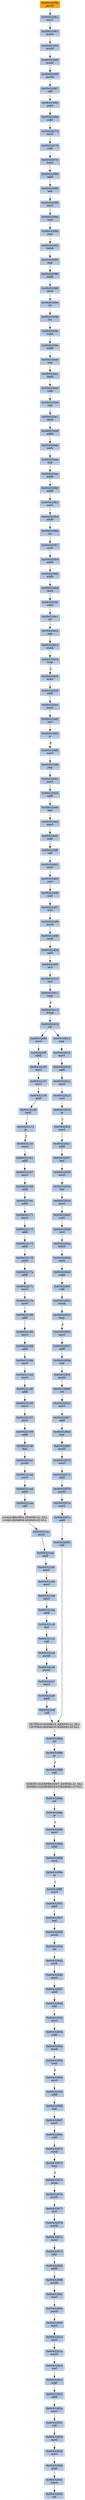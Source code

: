 strict digraph G {
	graph [bgcolor=transparent,
		name=G
	];
	node [color=lightsteelblue,
		fillcolor=lightsteelblue,
		shape=rectangle,
		style=filled
	];
	"0x0043295f"	[label="0x0043295f
addl"];
	"0x00432965"	[label="0x00432965
leal"];
	"0x0043295f" -> "0x00432965"	[color="#000000"];
	"0x00432979"	[label="0x00432979
pushl"];
	"0x0043297c"	[label="0x0043297c
movl"];
	"0x00432979" -> "0x0043297c"	[color="#000000"];
	"0x004320ae"	[label="0x004320ae
addb"];
	"0x004320b0"	[label="0x004320b0
addb"];
	"0x004320ae" -> "0x004320b0"	[color="#000000"];
	"0x0043284b"	[label="0x0043284b
xorb"];
	"0x0043284d"	[label="0x0043284d
subb"];
	"0x0043284b" -> "0x0043284d"	[color="#000000"];
	"0x0043294d"	[label="0x0043294d
leal"];
	"0x0043294f"	[label="0x0043294f
movl"];
	"0x0043294d" -> "0x0043294f"	[color="#000000"];
	"0x004320db"	[label="0x004320db
jmp"];
	"0x004320e3"	[label="0x004320e3
movl"];
	"0x004320db" -> "0x004320e3"	[color="#000000"];
	"0x00432855"	[label="0x00432855
movl"];
	"0x00432857"	[label="0x00432857
addl"];
	"0x00432855" -> "0x00432857"	[color="#000000"];
	"0x00432086"	[label="0x00432086
leal"];
	"0x00432088"	[label="0x00432088
movl"];
	"0x00432086" -> "0x00432088"	[color="#000000"];
	"0x00432954"	[label="0x00432954
subl"];
	"0x0043295a"	[label="0x0043295a
stosb"];
	"0x00432954" -> "0x0043295a"	[color="#000000"];
	"0x0043294f" -> "0x00432954"	[color="#000000"];
	"0x0043285d"	[label="0x0043285d
leal"];
	"0x0043285f"	[label="0x0043285f
pushl"];
	"0x0043285d" -> "0x0043285f"	[color="#000000"];
	"0x00432967"	[label="0x00432967
movl"];
	"0x00432965" -> "0x00432967"	[color="#000000"];
	"0x00432171"	[label="0x00432171
movl"];
	"0x00432173"	[label="0x00432173
addl"];
	"0x00432171" -> "0x00432173"	[color="#000000"];
	"0x0043207e"	[label="0x0043207e
movl"];
	"0x00432080"	[label="0x00432080
addl"];
	"0x0043207e" -> "0x00432080"	[color="#000000"];
	"0x00432061"	[label="0x00432061
movl"];
	"0x00432063"	[label="0x00432063
pushl"];
	"0x00432061" -> "0x00432063"	[color="#000000"];
	"0x0043209e"	[label="0x0043209e
addb"];
	"0x004320a0"	[label="0x004320a0
nop"];
	"0x0043209e" -> "0x004320a0"	[color="#000000"];
	"0x00432907"	[label="0x00432907
leal"];
	"0x00432909"	[label="0x00432909
pushl"];
	"0x00432907" -> "0x00432909"	[color="#000000"];
	"0x00432886"	[label="0x00432886
je"];
	"0x00432888"	[label="0x00432888
call"];
	"0x00432886" -> "0x00432888"	[color="#000000",
		label=F];
	"0x004320ce"	[label="0x004320ce
movl"];
	"0x004320d2"	[label="0x004320d2
incl"];
	"0x004320ce" -> "0x004320d2"	[color="#000000"];
	"0x004320b9"	[label="0x004320b9
addb"];
	"0x004320bb"	[label="0x004320bb
addb"];
	"0x004320b9" -> "0x004320bb"	[color="#000000"];
	GETPROCADDRESS_KERNEL32_DLL	[color=lightgrey,
		fillcolor=lightgrey,
		label="GETPROCADDRESS_KERNEL32_DLL
GETPROCADDRESS-KERNEL32-DLL"];
	"0x00432884"	[label="0x00432884
orl"];
	GETPROCADDRESS_KERNEL32_DLL -> "0x00432884"	[color="#000000"];
	"0x0043290a"	[label="0x0043290a
ret"];
	"0x00432943"	[label="0x00432943
xorb"];
	"0x0043290a" -> "0x00432943"	[color="#000000"];
	"0x004320a7"	[label="0x004320a7
decb"];
	"0x004320a9"	[label="0x004320a9
addb"];
	"0x004320a7" -> "0x004320a9"	[color="#000000"];
	"0x00432093"	[label="0x00432093
jmp"];
	"0x00432096"	[label="0x00432096
addb"];
	"0x00432093" -> "0x00432096"	[color="#000000"];
	"0x004320f8"	[label="0x004320f8
call"];
	"0x00432401"	[label="0x00432401
movl"];
	"0x004320f8" -> "0x00432401"	[color="#000000"];
	"0x00432973"	[label="0x00432973
loop"];
	"0x00432975"	[label="0x00432975
popa"];
	"0x00432973" -> "0x00432975"	[color="#000000",
		label=F];
	"0x004321a2"	[label="0x004321a2
movl"];
	"0x004321a4"	[label="0x004321a4
addl"];
	"0x004321a2" -> "0x004321a4"	[color="#000000"];
	"0x004322a7"	[label="0x004322a7
movl"];
	"0x004322a9"	[label="0x004322a9
addl"];
	"0x004322a7" -> "0x004322a9"	[color="#000000"];
	"0x0043208a"	[label="0x0043208a
xorl"];
	"0x0043208c"	[label="0x0043208c
jmp"];
	"0x0043208a" -> "0x0043208c"	[color="#000000"];
	"0x00432109"	[label="0x00432109
addl"];
	"0x0043210f"	[label="0x0043210f
testl"];
	"0x00432109" -> "0x0043210f"	[color="#000000"];
	"0x0043291f"	[label="0x0043291f
popl"];
	"0x00432922"	[label="0x00432922
addl"];
	"0x0043291f" -> "0x00432922"	[color="#000000"];
	"0x0043286d"	[label="0x0043286d
leal"];
	"0x0043286f"	[label="0x0043286f
pushl"];
	"0x0043286d" -> "0x0043286f"	[color="#000000"];
	"0x00432941"	[label="0x00432941
leave"];
	"0x00432942"	[label="0x00432942
ret"];
	"0x00432941" -> "0x00432942"	[color="#000000"];
	"0x0043290b"	[label="0x0043290b
pushl"];
	"0x0043290c"	[label="0x0043290c
movl"];
	"0x0043290b" -> "0x0043290c"	[color="#000000"];
	"0x00432080" -> "0x00432086"	[color="#000000"];
	"0x004320b2"	[label="0x004320b2
xorb"];
	"0x004320b4"	[label="0x004320b4
addb"];
	"0x004320b2" -> "0x004320b4"	[color="#000000"];
	"0x004328ff"	[label="0x004328ff
movl"];
	"0x00432901"	[label="0x00432901
addl"];
	"0x004328ff" -> "0x00432901"	[color="#000000"];
	"0x0043283b"	[label="0x0043283b
leal"];
	"0x0043283d"	[label="0x0043283d
movl"];
	"0x0043283b" -> "0x0043283d"	[color="#000000"];
	"0x004320a6"	[label="0x004320a6
nop"];
	"0x004320a6" -> "0x004320a7"	[color="#000000"];
	"0x0043209a"	[label="0x0043209a
clc"];
	"0x0043209b"	[label="0x0043209b
stc"];
	"0x0043209a" -> "0x0043209b"	[color="#000000"];
	"0x00432073"	[label="0x00432073
movl"];
	"0x00432078"	[label="0x00432078
subl"];
	"0x00432073" -> "0x00432078"	[color="#000000"];
	"0x0043296c"	[label="0x0043296c
subl"];
	"0x00432967" -> "0x0043296c"	[color="#000000"];
	"0x004320f2"	[label="0x004320f2
subl"];
	"0x004320f2" -> "0x004320f8"	[color="#000000"];
	"0x00432890"	[label="0x00432890
movl"];
	"0x00432892"	[label="0x00432892
addl"];
	"0x00432890" -> "0x00432892"	[color="#000000"];
	"0x00432872"	[label="0x00432872
addl"];
	"0x00432878"	[label="0x00432878
pushl"];
	"0x00432872" -> "0x00432878"	[color="#000000"];
	"0x00432195"	[label="0x00432195
movl"];
	"0x00432197"	[label="0x00432197
movl"];
	"0x00432195" -> "0x00432197"	[color="#000000"];
	"0x004322a6"	[label="0x004322a6
pushl"];
	"0x004322a6" -> "0x004322a7"	[color="#000000"];
	"0x00432186"	[label="0x00432186
movl"];
	"0x00432188"	[label="0x00432188
addl"];
	"0x00432186" -> "0x00432188"	[color="#000000"];
	"0x0043216c"	[label="0x0043216c
addl"];
	"0x0043216c" -> "0x00432171"	[color="#000000"];
	"0x004320fd"	[label="0x004320fd
movl"];
	"0x004320ff"	[label="0x004320ff
addl"];
	"0x004320fd" -> "0x004320ff"	[color="#000000"];
	"0x004320bd"	[label="0x004320bd
decb"];
	"0x004320bf"	[label="0x004320bf
subb"];
	"0x004320bd" -> "0x004320bf"	[color="#000000"];
	"0x004320ad"	[label="0x004320ad
nop"];
	"0x004320ad" -> "0x004320ae"	[color="#000000"];
	"0x0043240f"	[label="0x0043240f
incl"];
	"0x00432410"	[label="0x00432410
incl"];
	"0x0043240f" -> "0x00432410"	[color="#000000"];
	"0x0043287a"	[label="0x0043287a
movl"];
	"0x0043287c"	[label="0x0043287c
addl"];
	"0x0043287a" -> "0x0043287c"	[color="#000000"];
	"0x00432092"	[label="0x00432092
lodsb"];
	"0x0043208c" -> "0x00432092"	[color="#000000"];
	"0x004320d3"	[label="0x004320d3
js"];
	"0x004320d5"	[label="0x004320d5
movl"];
	"0x004320d3" -> "0x004320d5"	[color="#000000",
		label=F];
	"0x004320e5"	[label="0x004320e5
addl"];
	"0x004320e3" -> "0x004320e5"	[color="#000000"];
	"0x0043218f"	[label="0x0043218f
addl"];
	"0x0043218f" -> "0x00432195"	[color="#000000"];
	"0x00432065"	[label="0x00432065
pushl"];
	"0x00432066"	[label="0x00432066
pusha"];
	"0x00432065" -> "0x00432066"	[color="#000000"];
	"0x0043291a"	[label="0x0043291a
pushl"];
	"0x0043291d"	[label="0x0043291d
xorl"];
	"0x0043291a" -> "0x0043291d"	[color="#000000"];
	"0x00432175"	[label="0x00432175
addl"];
	"0x00432178"	[label="0x00432178
movl"];
	"0x00432175" -> "0x00432178"	[color="#000000"];
	"0x004321a1"	[label="0x004321a1
pushl"];
	"0x004321a1" -> "0x004321a2"	[color="#000000"];
	"0x0043295d"	[label="0x0043295d
movl"];
	"0x0043295d" -> "0x0043295f"	[color="#000000"];
	"0x004322af"	[label="0x004322af
call"];
	"0x004322a9" -> "0x004322af"	[color="#000000"];
	"0x00432173" -> "0x00432175"	[color="#000000"];
	"0x00432821"	[label="0x00432821
movl"];
	"0x00432823"	[label="0x00432823
xorl"];
	"0x00432821" -> "0x00432823"	[color="#000000"];
	"0x0043288a"	[label="0x0043288a
orl"];
	"0x0043288c"	[label="0x0043288c
je"];
	"0x0043288a" -> "0x0043288c"	[color="#000000"];
	"0x00432860"	[label="0x00432860
ret"];
	"0x00432865"	[label="0x00432865
movl"];
	"0x00432860" -> "0x00432865"	[color="#000000"];
	"0x00432909" -> "0x0043290a"	[color="#000000"];
	"0x00432972"	[label="0x00432972
stosb"];
	"0x00432972" -> "0x00432973"	[color="#000000"];
	"0x00432901" -> "0x00432907"	[color="#000000"];
	"0x00432107"	[label="0x00432107
movl"];
	"0x00432107" -> "0x00432109"	[color="#000000"];
	"0x00432913"	[label="0x00432913
movl"];
	"0x00432913" -> "0x0043291a"	[color="#000000"];
	"0x004320c1"	[label="0x004320c1
clc"];
	"0x004320c2"	[label="0x004320c2
nop"];
	"0x004320c1" -> "0x004320c2"	[color="#000000"];
	"0x004320c6"	[label="0x004320c6
movl"];
	"0x004320c8"	[label="0x004320c8
addl"];
	"0x004320c6" -> "0x004320c8"	[color="#000000"];
	"0x0043218b"	[label="0x0043218b
movl"];
	"0x0043218d"	[label="0x0043218d
movl"];
	"0x0043218b" -> "0x0043218d"	[color="#000000"];
	"0x004321b6"	[label="0x004321b6
movl"];
	"0x004321b8"	[label="0x004321b8
movl"];
	"0x004321b6" -> "0x004321b8"	[color="#000000"];
	"0x004320a1"	[label="0x004320a1
decb"];
	"0x004320a0" -> "0x004320a1"	[color="#000000"];
	"0x00432848"	[label="0x00432848
xorl"];
	"0x0043284a"	[label="0x0043284a
lodsb"];
	"0x00432848" -> "0x0043284a"	[color="#000000"];
	"0x00432839"	[label="0x00432839
movl"];
	"0x00432839" -> "0x0043283b"	[color="#000000"];
	"0x0043282f"	[label="0x0043282f
movl"];
	"0x00432831"	[label="0x00432831
addl"];
	"0x0043282f" -> "0x00432831"	[color="#000000"];
	"0x004320bf" -> "0x004320c1"	[color="#000000"];
	"0x00432180"	[label="0x00432180
addl"];
	"0x00432180" -> "0x00432186"	[color="#000000"];
	"0x004320eb"	[label="0x004320eb
leal"];
	"0x004320ed"	[label="0x004320ed
movl"];
	"0x004320eb" -> "0x004320ed"	[color="#000000"];
	"0x00432067"	[label="0x00432067
call"];
	"0x00432066" -> "0x00432067"	[color="#000000"];
	"0x0043240d"	[label="0x0043240d
addl"];
	"0x0043240d" -> "0x0043240f"	[color="#000000"];
	"0x004320b7"	[label="0x004320b7
xorb"];
	"0x004320b7" -> "0x004320b9"	[color="#000000"];
	"0x004321c0"	[label="0x004321c0
leal"];
	"0x004321c2"	[label="0x004321c2
call"];
	"0x004321c0" -> "0x004321c2"	[color="#000000"];
	"0x004321ba"	[label="0x004321ba
addl"];
	"0x004321b8" -> "0x004321ba"	[color="#000000"];
	"0x004320c4"	[label="0x004320c4
loop"];
	"0x004320c4" -> "0x004320c6"	[color="#000000",
		label=F];
	"0x004320ab"	[label="0x004320ab
xorb"];
	"0x004320ab" -> "0x004320ad"	[color="#000000"];
	"0x00432934"	[label="0x00432934
movl"];
	"0x0043293b"	[label="0x0043293b
movl"];
	"0x00432934" -> "0x0043293b"	[color="#000000"];
	"0x00432945"	[label="0x00432945
movl"];
	"0x00432943" -> "0x00432945"	[color="#000000"];
	"0x004321aa"	[label="0x004321aa
call"];
	LOADLIBRARYA_KERNEL32_DLL	[color=lightgrey,
		fillcolor=lightgrey,
		label="LOADLIBRARYA_KERNEL32_DLL
LOADLIBRARYA-KERNEL32-DLL"];
	"0x004321aa" -> LOADLIBRARYA_KERNEL32_DLL	[color="#000000"];
	"0x00432837"	[label="0x00432837
leal"];
	"0x00432837" -> "0x00432839"	[color="#000000"];
	"0x0043292a"	[label="0x0043292a
movl"];
	"0x00432922" -> "0x0043292a"	[color="#000000"];
	"0x004320b6"	[label="0x004320b6
clc"];
	"0x004320b4" -> "0x004320b6"	[color="#000000"];
	"0x0043209c"	[label="0x0043209c
subb"];
	"0x0043209b" -> "0x0043209c"	[color="#000000"];
	"0x00432064"	[label="0x00432064
pushl"];
	"0x00432063" -> "0x00432064"	[color="#000000"];
	"0x00432815"	[label="0x00432815
jmp"];
	"0x00432819"	[label="0x00432819
movl"];
	"0x00432815" -> "0x00432819"	[color="#000000"];
	"0x00432167"	[label="0x00432167
movl"];
	"0x00432169"	[label="0x00432169
addl"];
	"0x00432167" -> "0x00432169"	[color="#000000"];
	"0x00432115"	[label="0x00432115
je"];
	"0x0043210f" -> "0x00432115"	[color="#000000"];
	"0x0043281b"	[label="0x0043281b
addl"];
	"0x00432819" -> "0x0043281b"	[color="#000000"];
	"0x00432870"	[label="0x00432870
movl"];
	"0x0043286f" -> "0x00432870"	[color="#000000"];
	"0x00432098"	[label="0x00432098
decb"];
	"0x00432096" -> "0x00432098"	[color="#000000"];
	"0x0043290f"	[label="0x0043290f
movl"];
	"0x0043290f" -> "0x00432913"	[color="#000000"];
	"0x0043209c" -> "0x0043209e"	[color="#000000"];
	"0x00432188" -> "0x0043218b"	[color="#000000"];
	"0x00432982"	[label="0x00432982
addb"];
	"0x00432982" -> "0x0043290b"	[color="#000000"];
	"0x0043297f"	[label="0x0043297f
jmp"];
	"0x0043297f" -> "0x00432982"	[color="#000000"];
	"0x0043206c"	[label="0x0043206c
popl"];
	"0x00432067" -> "0x0043206c"	[color="#000000"];
	"0x00432169" -> "0x0043216c"	[color="#000000"];
	"0x00432940"	[label="0x00432940
popl"];
	"0x0043293b" -> "0x00432940"	[color="#000000"];
	"0x00432414"	[label="0x00432414
ret"];
	"0x00432414" -> "0x004320fd"	[color="#000000"];
	"0x00432414" -> "0x00432815"	[color="#000000"];
	"0x004320b6" -> "0x004320b7"	[color="#000000"];
	"0x00432409"	[label="0x00432409
movb"];
	"0x0043240b"	[label="0x0043240b
mull"];
	"0x00432409" -> "0x0043240b"	[color="#000000"];
	"0x0043215f"	[label="0x0043215f
movl"];
	"0x00432115" -> "0x0043215f"	[color="#000000",
		label=T];
	"0x004320a3"	[label="0x004320a3
rolb"];
	"0x004320a1" -> "0x004320a3"	[color="#000000"];
	"0x00432976"	[label="0x00432976
pushl"];
	"0x00432977"	[label="0x00432977
xorl"];
	"0x00432976" -> "0x00432977"	[color="#000000"];
	"0x004321ae"	[label="0x004321ae
addl"];
	"0x004321b4"	[label="0x004321b4
movl"];
	"0x004321ae" -> "0x004321b4"	[color="#000000"];
	"0x0043295b"	[label="0x0043295b
loop"];
	"0x0043295a" -> "0x0043295b"	[color="#000000"];
	"0x0043289e"	[label="0x0043289e
je"];
	"0x0043289e" -> "0x004328ff"	[color="#000000",
		label=T];
	"0x00432403"	[label="0x00432403
xorl"];
	"0x00432405"	[label="0x00432405
xorl"];
	"0x00432403" -> "0x00432405"	[color="#000000"];
	"0x0043218d" -> "0x0043218f"	[color="#000000"];
	"0x004320bb" -> "0x004320bd"	[color="#000000"];
	"0x0043281b" -> "0x00432821"	[color="#000000"];
	"0x004320c3"	[label="0x004320c3
stosb"];
	"0x004320c2" -> "0x004320c3"	[color="#000000"];
	"0x00432105"	[label="0x00432105
movl"];
	"0x00432105" -> "0x00432107"	[color="#000000"];
	"0x004320d5" -> "0x004320db"	[color="#000000"];
	"0x0043296c" -> "0x00432972"	[color="#000000"];
	"0x00432088" -> "0x0043208a"	[color="#000000"];
	"0x0043284f"	[label="0x0043284f
rolb"];
	"0x00432852"	[label="0x00432852
stosb"];
	"0x0043284f" -> "0x00432852"	[color="#000000"];
	"0x00432940" -> "0x00432941"	[color="#000000"];
	"0x0043206d"	[label="0x0043206d
subl"];
	"0x0043206c" -> "0x0043206d"	[color="#000000"];
	"0x0043295b" -> "0x0043295d"	[color="#000000",
		label=F];
	"0x004320c3" -> "0x004320c4"	[color="#000000"];
	"0x00432092" -> "0x00432093"	[color="#000000"];
	"0x0043291d" -> "0x0043291f"	[color="#000000"];
	"0x00432882"	[label="0x00432882
call"];
	"0x0043287c" -> "0x00432882"	[color="#000000"];
	"0x00432831" -> "0x00432837"	[color="#000000"];
	"0x004321a4" -> "0x004321aa"	[color="#000000"];
	"0x0043290e"	[label="0x0043290e
pushl"];
	"0x0043290e" -> "0x0043290f"	[color="#000000"];
	"0x00432078" -> "0x0043207e"	[color="#000000"];
	"0x00432064" -> "0x00432065"	[color="#000000"];
	"0x0043206d" -> "0x00432073"	[color="#000000"];
	"0x00432853"	[label="0x00432853
loop"];
	"0x00432853" -> "0x00432855"	[color="#000000",
		label=F];
	"0x004321b4" -> "0x004321b6"	[color="#000000"];
	"0x0043217a"	[label="0x0043217a
addl"];
	"0x0043217c"	[label="0x0043217c
movl"];
	"0x0043217a" -> "0x0043217c"	[color="#000000"];
	"0x00432199"	[label="0x00432199
addl"];
	"0x0043219f"	[label="0x0043219f
leal"];
	"0x00432199" -> "0x0043219f"	[color="#000000"];
	"0x00432898"	[label="0x00432898
testl"];
	"0x00432898" -> "0x0043289e"	[color="#000000"];
	"0x00432825"	[label="0x00432825
je"];
	"0x00432825" -> "0x0043282f"	[color="#000000",
		label=T];
	"0x0043297c" -> "0x0043297f"	[color="#000000"];
	"0x00432931"	[label="0x00432931
roll"];
	"0x0043292a" -> "0x00432931"	[color="#000000"];
	"0x004320e5" -> "0x004320eb"	[color="#000000"];
	"0x004320b0" -> "0x004320b2"	[color="#000000"];
	"0x00432947"	[label="0x00432947
addl"];
	"0x00432947" -> "0x0043294d"	[color="#000000"];
	"0x00432884" -> "0x00432886"	[color="#000000"];
	"0x0043285f" -> "0x00432860"	[color="#000000"];
	"0x00432857" -> "0x0043285d"	[color="#000000"];
	"0x004320a3" -> "0x004320a6"	[color="#000000"];
	"0x00432161"	[label="0x00432161
addl"];
	"0x0043215f" -> "0x00432161"	[color="#000000"];
	"0x00432842"	[label="0x00432842
subl"];
	"0x0043283d" -> "0x00432842"	[color="#000000"];
	"0x004320d2" -> "0x004320d3"	[color="#000000"];
	"0x004322af" -> GETPROCADDRESS_KERNEL32_DLL	[color="#000000"];
	"0x00432407"	[label="0x00432407
xorl"];
	"0x00432407" -> "0x00432409"	[color="#000000"];
	"0x00432842" -> "0x00432848"	[color="#000000"];
	"0x004320ff" -> "0x00432105"	[color="#000000"];
	"0x00432098" -> "0x0043209a"	[color="#000000"];
	"0x00432197" -> "0x00432199"	[color="#000000"];
	"0x0043290c" -> "0x0043290e"	[color="#000000"];
	"0x00432411"	[label="0x00432411
loop"];
	"0x00432413"	[label="0x00432413
xchgl"];
	"0x00432411" -> "0x00432413"	[color="#000000",
		label=F];
	"0x0043217e"	[label="0x0043217e
movl"];
	"0x0043217c" -> "0x0043217e"	[color="#000000"];
	"0x00432931" -> "0x00432934"	[color="#000000"];
	"0x004322a5"	[label="0x004322a5
pushl"];
	"0x004321c2" -> "0x004322a5"	[color="#000000"];
	"0x00432870" -> "0x00432872"	[color="#000000"];
	"0x00432867"	[label="0x00432867
addl"];
	"0x00432865" -> "0x00432867"	[color="#000000"];
	"0x00432852" -> "0x00432853"	[color="#000000"];
	"0x004320c8" -> "0x004320ce"	[color="#000000"];
	"0x00432401" -> "0x00432403"	[color="#000000"];
	"0x00432410" -> "0x00432411"	[color="#000000"];
	"0x00432882" -> GETPROCADDRESS_KERNEL32_DLL	[color="#000000"];
	"0x00432878" -> "0x0043287a"	[color="#000000"];
	"0x00432867" -> "0x0043286d"	[color="#000000"];
	"0x00432945" -> "0x00432947"	[color="#000000"];
	"0x0043217e" -> "0x00432180"	[color="#000000"];
	"0x004321ac"	[label="0x004321ac
movl"];
	"0x004321ac" -> "0x004321ae"	[color="#000000"];
	LOADLIBRARYA_KERNEL32_DLL -> "0x004321ac"	[color="#000000"];
	"0x0043284a" -> "0x0043284b"	[color="#000000"];
	"0x004320ed" -> "0x004320f2"	[color="#000000"];
	"0x00432405" -> "0x00432407"	[color="#000000"];
	"0x0043219f" -> "0x004321a1"	[color="#000000"];
	"0x00432975" -> "0x00432976"	[color="#000000"];
	"0x004322a5" -> "0x004322a6"	[color="#000000"];
	"0x004321ba" -> "0x004321c0"	[color="#000000"];
	ISDEBUGGERPRESENT_KERNEL32_DLL	[color=lightgrey,
		fillcolor=lightgrey,
		label="ISDEBUGGERPRESENT_KERNEL32_DLL
ISDEBUGGERPRESENT-KERNEL32-DLL"];
	ISDEBUGGERPRESENT_KERNEL32_DLL -> "0x0043288a"	[color="#000000"];
	"0x00432888" -> ISDEBUGGERPRESENT_KERNEL32_DLL	[color="#000000"];
	"0x00432977" -> "0x00432979"	[color="#000000"];
	"0x0043288c" -> "0x00432890"	[color="#000000",
		label=T];
	"0x00432060"	[color=lightgrey,
		fillcolor=orange,
		label="0x00432060
pushl"];
	"0x00432060" -> "0x00432061"	[color="#000000"];
	"0x0043240b" -> "0x0043240d"	[color="#000000"];
	"0x0043284d" -> "0x0043284f"	[color="#000000"];
	"0x00432892" -> "0x00432898"	[color="#000000"];
	"0x00432161" -> "0x00432167"	[color="#000000"];
	"0x004320a9" -> "0x004320ab"	[color="#000000"];
	"0x00432178" -> "0x0043217a"	[color="#000000"];
	"0x00432823" -> "0x00432825"	[color="#000000"];
	"0x00432413" -> "0x00432414"	[color="#000000"];
}
